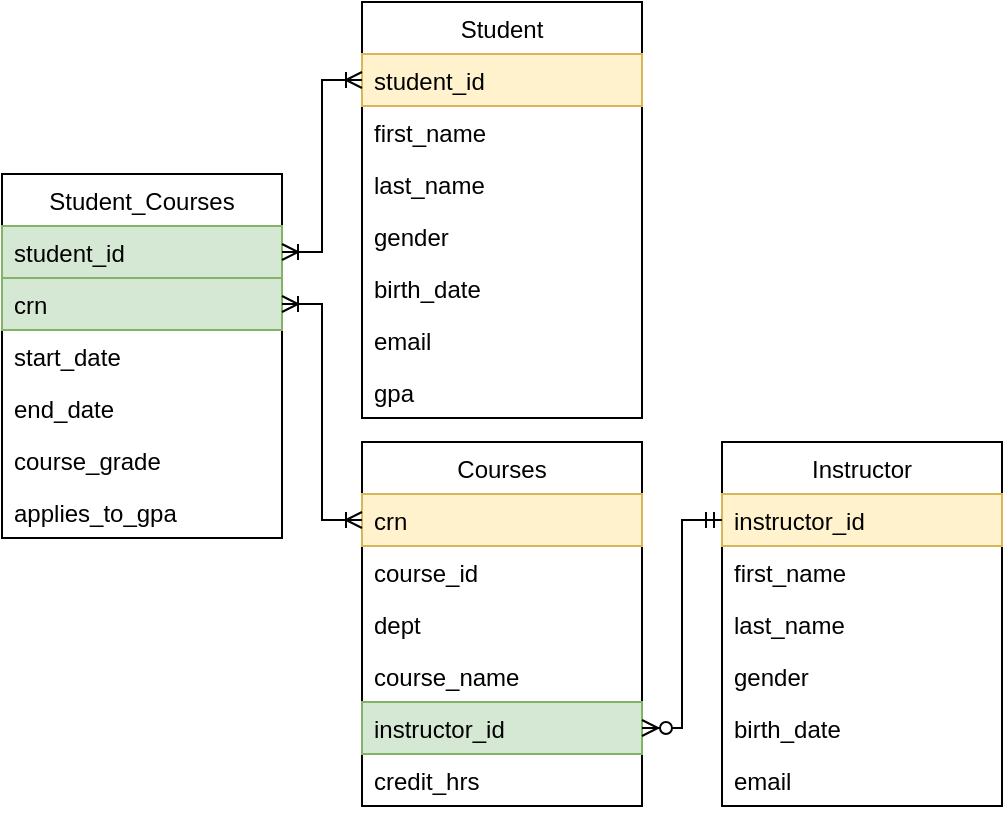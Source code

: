 <mxfile version="15.2.9"><diagram id="hwYKAndzEaqISlQAEzTK" name="Page-1"><mxGraphModel dx="800" dy="481" grid="1" gridSize="10" guides="1" tooltips="1" connect="1" arrows="1" fold="1" page="1" pageScale="1" pageWidth="850" pageHeight="1100" math="0" shadow="0"><root><mxCell id="0"/><mxCell id="1" parent="0"/><mxCell id="pupiUutSyMbLZqXeLwjT-1" value="Student" style="swimlane;fontStyle=0;childLayout=stackLayout;horizontal=1;startSize=26;fillColor=none;horizontalStack=0;resizeParent=1;resizeParentMax=0;resizeLast=0;collapsible=1;marginBottom=0;" vertex="1" parent="1"><mxGeometry x="270" y="60" width="140" height="208" as="geometry"><mxRectangle x="130" y="100" width="70" height="26" as="alternateBounds"/></mxGeometry></mxCell><mxCell id="pupiUutSyMbLZqXeLwjT-2" value="student_id" style="text;strokeColor=#d6b656;fillColor=#fff2cc;align=left;verticalAlign=top;spacingLeft=4;spacingRight=4;overflow=hidden;rotatable=0;points=[[0,0.5],[1,0.5]];portConstraint=eastwest;" vertex="1" parent="pupiUutSyMbLZqXeLwjT-1"><mxGeometry y="26" width="140" height="26" as="geometry"/></mxCell><mxCell id="pupiUutSyMbLZqXeLwjT-8" value="first_name" style="text;strokeColor=none;fillColor=none;align=left;verticalAlign=top;spacingLeft=4;spacingRight=4;overflow=hidden;rotatable=0;points=[[0,0.5],[1,0.5]];portConstraint=eastwest;" vertex="1" parent="pupiUutSyMbLZqXeLwjT-1"><mxGeometry y="52" width="140" height="26" as="geometry"/></mxCell><mxCell id="pupiUutSyMbLZqXeLwjT-3" value="last_name" style="text;strokeColor=none;fillColor=none;align=left;verticalAlign=top;spacingLeft=4;spacingRight=4;overflow=hidden;rotatable=0;points=[[0,0.5],[1,0.5]];portConstraint=eastwest;" vertex="1" parent="pupiUutSyMbLZqXeLwjT-1"><mxGeometry y="78" width="140" height="26" as="geometry"/></mxCell><mxCell id="pupiUutSyMbLZqXeLwjT-5" value="gender" style="text;strokeColor=none;fillColor=none;align=left;verticalAlign=top;spacingLeft=4;spacingRight=4;overflow=hidden;rotatable=0;points=[[0,0.5],[1,0.5]];portConstraint=eastwest;" vertex="1" parent="pupiUutSyMbLZqXeLwjT-1"><mxGeometry y="104" width="140" height="26" as="geometry"/></mxCell><mxCell id="pupiUutSyMbLZqXeLwjT-6" value="birth_date" style="text;strokeColor=none;fillColor=none;align=left;verticalAlign=top;spacingLeft=4;spacingRight=4;overflow=hidden;rotatable=0;points=[[0,0.5],[1,0.5]];portConstraint=eastwest;" vertex="1" parent="pupiUutSyMbLZqXeLwjT-1"><mxGeometry y="130" width="140" height="26" as="geometry"/></mxCell><mxCell id="pupiUutSyMbLZqXeLwjT-4" value="email" style="text;strokeColor=none;fillColor=none;align=left;verticalAlign=top;spacingLeft=4;spacingRight=4;overflow=hidden;rotatable=0;points=[[0,0.5],[1,0.5]];portConstraint=eastwest;" vertex="1" parent="pupiUutSyMbLZqXeLwjT-1"><mxGeometry y="156" width="140" height="26" as="geometry"/></mxCell><mxCell id="pupiUutSyMbLZqXeLwjT-7" value="gpa" style="text;strokeColor=none;fillColor=none;align=left;verticalAlign=top;spacingLeft=4;spacingRight=4;overflow=hidden;rotatable=0;points=[[0,0.5],[1,0.5]];portConstraint=eastwest;" vertex="1" parent="pupiUutSyMbLZqXeLwjT-1"><mxGeometry y="182" width="140" height="26" as="geometry"/></mxCell><mxCell id="pupiUutSyMbLZqXeLwjT-9" value="Student_Courses" style="swimlane;fontStyle=0;childLayout=stackLayout;horizontal=1;startSize=26;fillColor=none;horizontalStack=0;resizeParent=1;resizeParentMax=0;resizeLast=0;collapsible=1;marginBottom=0;" vertex="1" parent="1"><mxGeometry x="90" y="146" width="140" height="182" as="geometry"/></mxCell><mxCell id="pupiUutSyMbLZqXeLwjT-18" value="student_id" style="text;strokeColor=#82b366;fillColor=#d5e8d4;align=left;verticalAlign=top;spacingLeft=4;spacingRight=4;overflow=hidden;rotatable=0;points=[[0,0.5],[1,0.5]];portConstraint=eastwest;" vertex="1" parent="pupiUutSyMbLZqXeLwjT-9"><mxGeometry y="26" width="140" height="26" as="geometry"/></mxCell><mxCell id="pupiUutSyMbLZqXeLwjT-10" value="crn" style="text;strokeColor=#82b366;fillColor=#d5e8d4;align=left;verticalAlign=top;spacingLeft=4;spacingRight=4;overflow=hidden;rotatable=0;points=[[0,0.5],[1,0.5]];portConstraint=eastwest;" vertex="1" parent="pupiUutSyMbLZqXeLwjT-9"><mxGeometry y="52" width="140" height="26" as="geometry"/></mxCell><mxCell id="pupiUutSyMbLZqXeLwjT-38" value="start_date" style="text;strokeColor=none;fillColor=none;align=left;verticalAlign=top;spacingLeft=4;spacingRight=4;overflow=hidden;rotatable=0;points=[[0,0.5],[1,0.5]];portConstraint=eastwest;" vertex="1" parent="pupiUutSyMbLZqXeLwjT-9"><mxGeometry y="78" width="140" height="26" as="geometry"/></mxCell><mxCell id="pupiUutSyMbLZqXeLwjT-37" value="end_date" style="text;strokeColor=none;fillColor=none;align=left;verticalAlign=top;spacingLeft=4;spacingRight=4;overflow=hidden;rotatable=0;points=[[0,0.5],[1,0.5]];portConstraint=eastwest;" vertex="1" parent="pupiUutSyMbLZqXeLwjT-9"><mxGeometry y="104" width="140" height="26" as="geometry"/></mxCell><mxCell id="pupiUutSyMbLZqXeLwjT-39" value="course_grade" style="text;strokeColor=none;fillColor=none;align=left;verticalAlign=top;spacingLeft=4;spacingRight=4;overflow=hidden;rotatable=0;points=[[0,0.5],[1,0.5]];portConstraint=eastwest;" vertex="1" parent="pupiUutSyMbLZqXeLwjT-9"><mxGeometry y="130" width="140" height="26" as="geometry"/></mxCell><mxCell id="pupiUutSyMbLZqXeLwjT-12" value="applies_to_gpa" style="text;strokeColor=none;fillColor=none;align=left;verticalAlign=top;spacingLeft=4;spacingRight=4;overflow=hidden;rotatable=0;points=[[0,0.5],[1,0.5]];portConstraint=eastwest;" vertex="1" parent="pupiUutSyMbLZqXeLwjT-9"><mxGeometry y="156" width="140" height="26" as="geometry"/></mxCell><mxCell id="pupiUutSyMbLZqXeLwjT-13" value="Courses" style="swimlane;fontStyle=0;childLayout=stackLayout;horizontal=1;startSize=26;horizontalStack=0;resizeParent=1;resizeParentMax=0;resizeLast=0;collapsible=1;marginBottom=0;" vertex="1" parent="1"><mxGeometry x="270" y="280" width="140" height="182" as="geometry"/></mxCell><mxCell id="pupiUutSyMbLZqXeLwjT-14" value="crn" style="text;strokeColor=#d6b656;fillColor=#fff2cc;align=left;verticalAlign=top;spacingLeft=4;spacingRight=4;overflow=hidden;rotatable=0;points=[[0,0.5],[1,0.5]];portConstraint=eastwest;" vertex="1" parent="pupiUutSyMbLZqXeLwjT-13"><mxGeometry y="26" width="140" height="26" as="geometry"/></mxCell><mxCell id="pupiUutSyMbLZqXeLwjT-31" value="course_id" style="text;align=left;verticalAlign=top;spacingLeft=4;spacingRight=4;overflow=hidden;rotatable=0;points=[[0,0.5],[1,0.5]];portConstraint=eastwest;" vertex="1" parent="pupiUutSyMbLZqXeLwjT-13"><mxGeometry y="52" width="140" height="26" as="geometry"/></mxCell><mxCell id="pupiUutSyMbLZqXeLwjT-19" value="dept" style="text;strokeColor=none;fillColor=none;align=left;verticalAlign=top;spacingLeft=4;spacingRight=4;overflow=hidden;rotatable=0;points=[[0,0.5],[1,0.5]];portConstraint=eastwest;" vertex="1" parent="pupiUutSyMbLZqXeLwjT-13"><mxGeometry y="78" width="140" height="26" as="geometry"/></mxCell><mxCell id="pupiUutSyMbLZqXeLwjT-15" value="course_name" style="text;strokeColor=none;fillColor=none;align=left;verticalAlign=top;spacingLeft=4;spacingRight=4;overflow=hidden;rotatable=0;points=[[0,0.5],[1,0.5]];portConstraint=eastwest;" vertex="1" parent="pupiUutSyMbLZqXeLwjT-13"><mxGeometry y="104" width="140" height="26" as="geometry"/></mxCell><mxCell id="pupiUutSyMbLZqXeLwjT-34" value="instructor_id" style="text;strokeColor=#82b366;fillColor=#d5e8d4;align=left;verticalAlign=top;spacingLeft=4;spacingRight=4;overflow=hidden;rotatable=0;points=[[0,0.5],[1,0.5]];portConstraint=eastwest;" vertex="1" parent="pupiUutSyMbLZqXeLwjT-13"><mxGeometry y="130" width="140" height="26" as="geometry"/></mxCell><mxCell id="pupiUutSyMbLZqXeLwjT-21" value="credit_hrs" style="text;strokeColor=none;fillColor=none;align=left;verticalAlign=top;spacingLeft=4;spacingRight=4;overflow=hidden;rotatable=0;points=[[0,0.5],[1,0.5]];portConstraint=eastwest;" vertex="1" parent="pupiUutSyMbLZqXeLwjT-13"><mxGeometry y="156" width="140" height="26" as="geometry"/></mxCell><mxCell id="pupiUutSyMbLZqXeLwjT-22" value="" style="edgeStyle=orthogonalEdgeStyle;rounded=0;orthogonalLoop=1;jettySize=auto;html=1;entryX=0;entryY=0.5;entryDx=0;entryDy=0;startArrow=ERoneToMany;startFill=0;endArrow=ERoneToMany;endFill=0;" edge="1" parent="1" source="pupiUutSyMbLZqXeLwjT-18" target="pupiUutSyMbLZqXeLwjT-2"><mxGeometry relative="1" as="geometry"/></mxCell><mxCell id="pupiUutSyMbLZqXeLwjT-23" value="" style="edgeStyle=orthogonalEdgeStyle;rounded=0;orthogonalLoop=1;jettySize=auto;html=1;startArrow=ERoneToMany;startFill=0;endArrow=ERoneToMany;endFill=0;entryX=0;entryY=0.5;entryDx=0;entryDy=0;" edge="1" parent="1" source="pupiUutSyMbLZqXeLwjT-10" target="pupiUutSyMbLZqXeLwjT-14"><mxGeometry relative="1" as="geometry"/></mxCell><mxCell id="pupiUutSyMbLZqXeLwjT-24" value="Instructor" style="swimlane;fontStyle=0;childLayout=stackLayout;horizontal=1;startSize=26;fillColor=none;horizontalStack=0;resizeParent=1;resizeParentMax=0;resizeLast=0;collapsible=1;marginBottom=0;" vertex="1" parent="1"><mxGeometry x="450" y="280" width="140" height="182" as="geometry"/></mxCell><mxCell id="pupiUutSyMbLZqXeLwjT-25" value="instructor_id" style="text;strokeColor=#d6b656;fillColor=#fff2cc;align=left;verticalAlign=top;spacingLeft=4;spacingRight=4;overflow=hidden;rotatable=0;points=[[0,0.5],[1,0.5]];portConstraint=eastwest;" vertex="1" parent="pupiUutSyMbLZqXeLwjT-24"><mxGeometry y="26" width="140" height="26" as="geometry"/></mxCell><mxCell id="pupiUutSyMbLZqXeLwjT-26" value="first_name    " style="text;strokeColor=none;fillColor=none;align=left;verticalAlign=top;spacingLeft=4;spacingRight=4;overflow=hidden;rotatable=0;points=[[0,0.5],[1,0.5]];portConstraint=eastwest;" vertex="1" parent="pupiUutSyMbLZqXeLwjT-24"><mxGeometry y="52" width="140" height="26" as="geometry"/></mxCell><mxCell id="pupiUutSyMbLZqXeLwjT-27" value="last_name" style="text;strokeColor=none;fillColor=none;align=left;verticalAlign=top;spacingLeft=4;spacingRight=4;overflow=hidden;rotatable=0;points=[[0,0.5],[1,0.5]];portConstraint=eastwest;" vertex="1" parent="pupiUutSyMbLZqXeLwjT-24"><mxGeometry y="78" width="140" height="26" as="geometry"/></mxCell><mxCell id="pupiUutSyMbLZqXeLwjT-28" value="gender    " style="text;strokeColor=none;fillColor=none;align=left;verticalAlign=top;spacingLeft=4;spacingRight=4;overflow=hidden;rotatable=0;points=[[0,0.5],[1,0.5]];portConstraint=eastwest;" vertex="1" parent="pupiUutSyMbLZqXeLwjT-24"><mxGeometry y="104" width="140" height="26" as="geometry"/></mxCell><mxCell id="pupiUutSyMbLZqXeLwjT-29" value="birth_date" style="text;strokeColor=none;fillColor=none;align=left;verticalAlign=top;spacingLeft=4;spacingRight=4;overflow=hidden;rotatable=0;points=[[0,0.5],[1,0.5]];portConstraint=eastwest;" vertex="1" parent="pupiUutSyMbLZqXeLwjT-24"><mxGeometry y="130" width="140" height="26" as="geometry"/></mxCell><mxCell id="pupiUutSyMbLZqXeLwjT-30" value="email" style="text;strokeColor=none;fillColor=none;align=left;verticalAlign=top;spacingLeft=4;spacingRight=4;overflow=hidden;rotatable=0;points=[[0,0.5],[1,0.5]];portConstraint=eastwest;" vertex="1" parent="pupiUutSyMbLZqXeLwjT-24"><mxGeometry y="156" width="140" height="26" as="geometry"/></mxCell><mxCell id="pupiUutSyMbLZqXeLwjT-35" style="edgeStyle=orthogonalEdgeStyle;rounded=0;orthogonalLoop=1;jettySize=auto;html=1;startArrow=ERzeroToMany;startFill=1;endArrow=ERmandOne;endFill=0;" edge="1" parent="1" source="pupiUutSyMbLZqXeLwjT-34" target="pupiUutSyMbLZqXeLwjT-25"><mxGeometry relative="1" as="geometry"/></mxCell></root></mxGraphModel></diagram></mxfile>